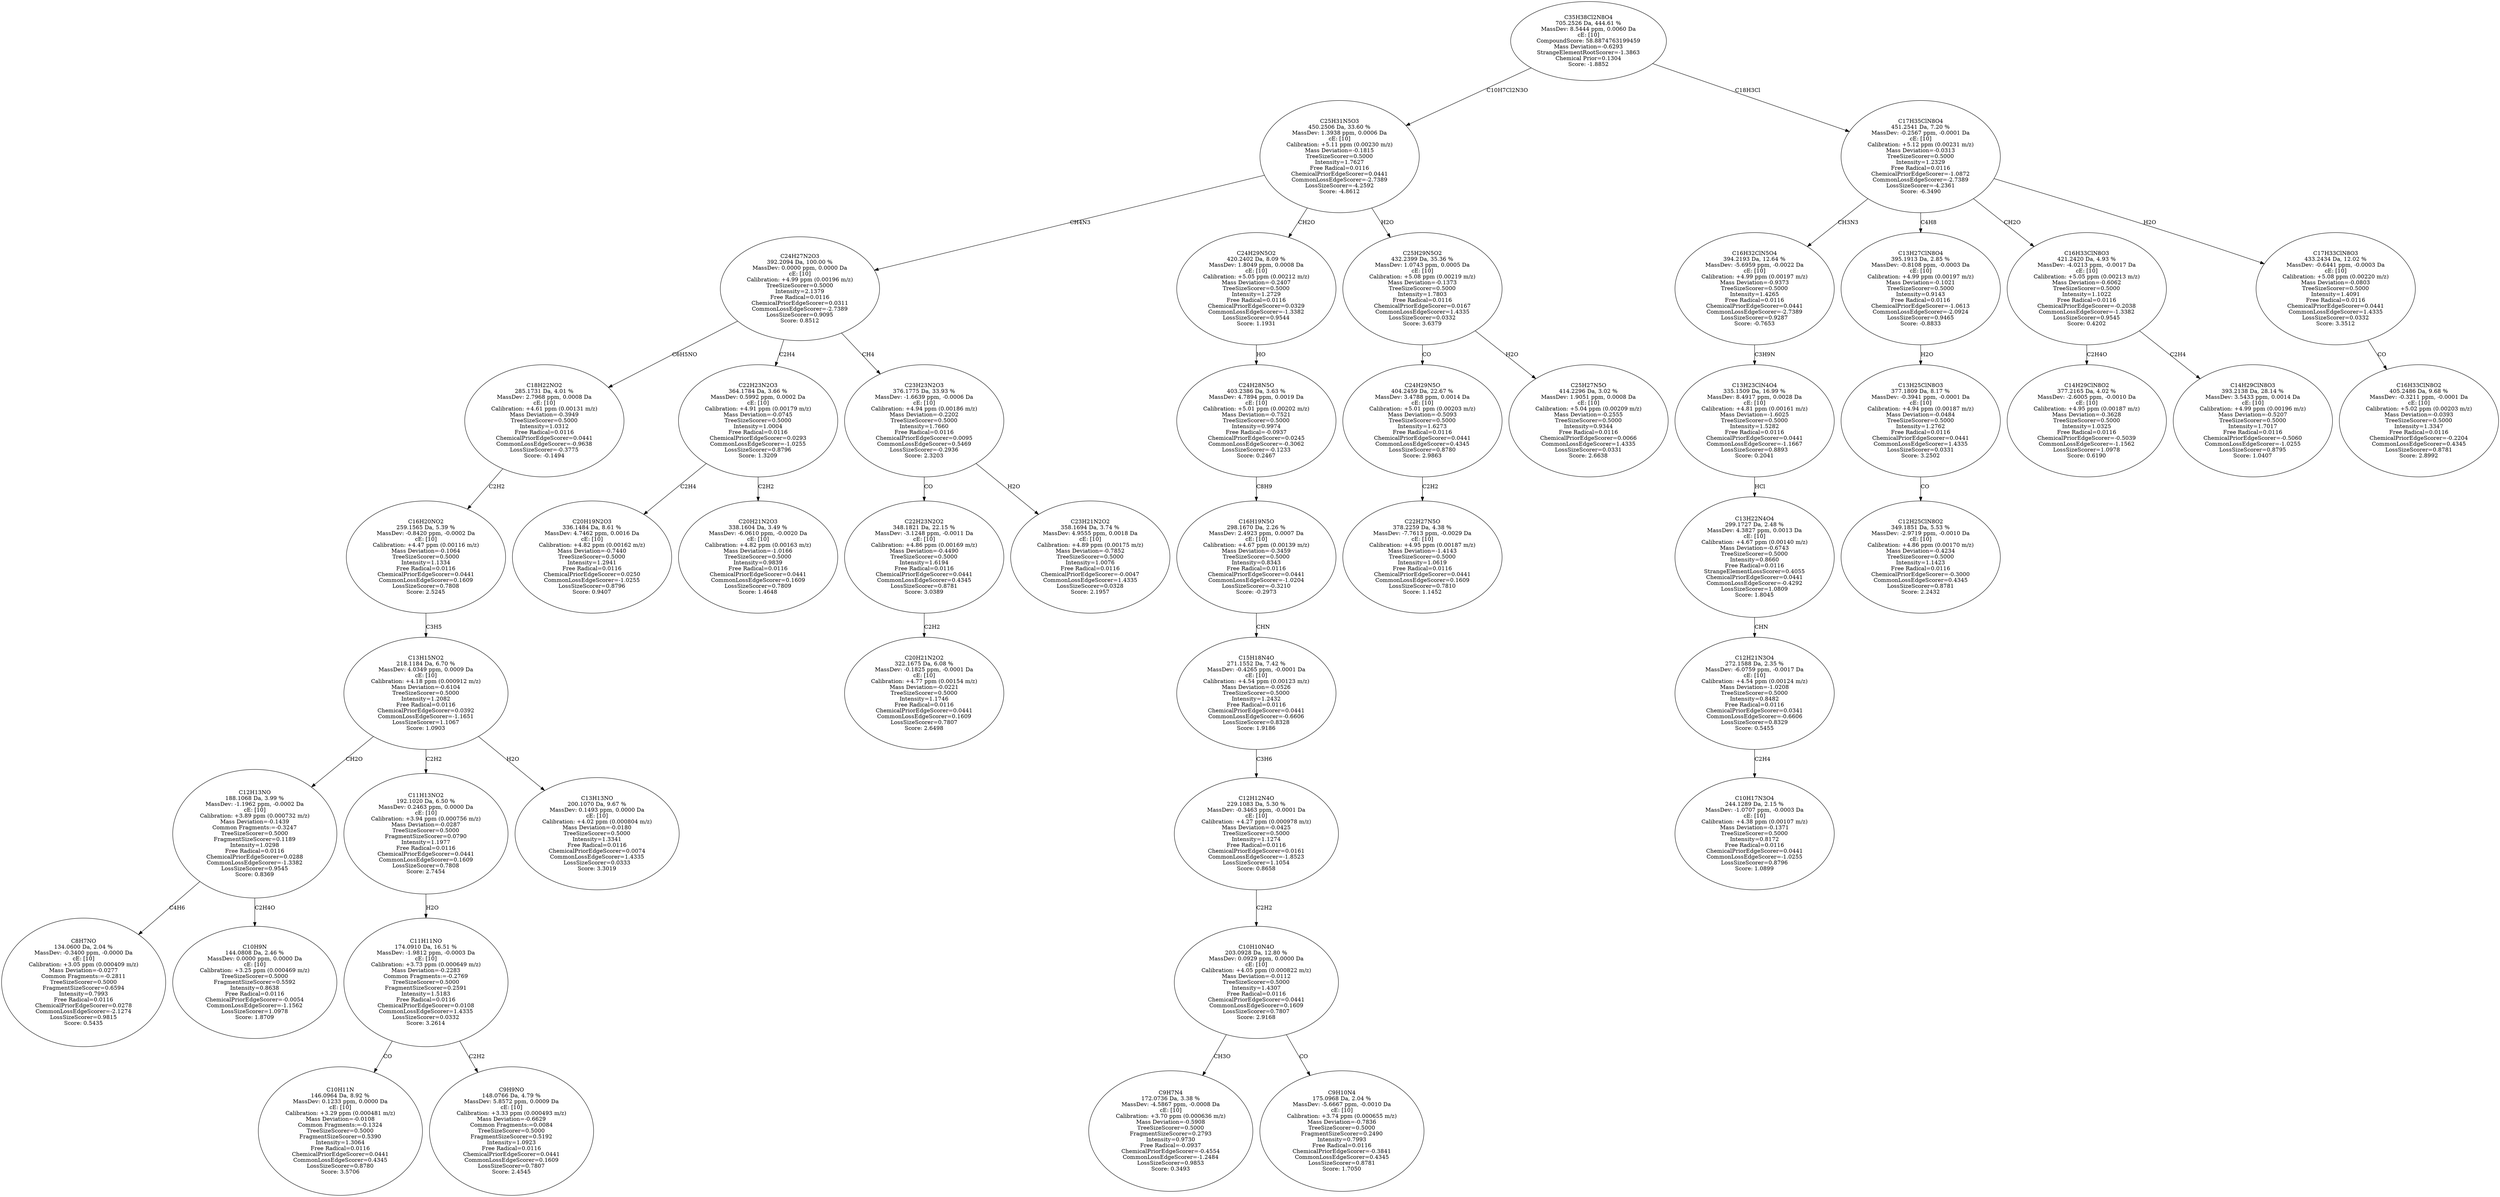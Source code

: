 strict digraph {
v1 [label="C8H7NO\n134.0600 Da, 2.04 %\nMassDev: -0.3400 ppm, -0.0000 Da\ncE: [10]\nCalibration: +3.05 ppm (0.000409 m/z)\nMass Deviation=-0.0277\nCommon Fragments:=-0.2811\nTreeSizeScorer=0.5000\nFragmentSizeScorer=0.6594\nIntensity=0.7993\nFree Radical=0.0116\nChemicalPriorEdgeScorer=0.0278\nCommonLossEdgeScorer=-2.1274\nLossSizeScorer=0.9815\nScore: 0.5435"];
v2 [label="C10H9N\n144.0808 Da, 2.46 %\nMassDev: 0.0000 ppm, 0.0000 Da\ncE: [10]\nCalibration: +3.25 ppm (0.000469 m/z)\nTreeSizeScorer=0.5000\nFragmentSizeScorer=0.5592\nIntensity=0.8638\nFree Radical=0.0116\nChemicalPriorEdgeScorer=-0.0054\nCommonLossEdgeScorer=-1.1562\nLossSizeScorer=1.0978\nScore: 1.8709"];
v3 [label="C12H13NO\n188.1068 Da, 3.99 %\nMassDev: -1.1962 ppm, -0.0002 Da\ncE: [10]\nCalibration: +3.89 ppm (0.000732 m/z)\nMass Deviation=-0.1439\nCommon Fragments:=-0.3247\nTreeSizeScorer=0.5000\nFragmentSizeScorer=0.1189\nIntensity=1.0298\nFree Radical=0.0116\nChemicalPriorEdgeScorer=0.0288\nCommonLossEdgeScorer=-1.3382\nLossSizeScorer=0.9545\nScore: 0.8369"];
v4 [label="C10H11N\n146.0964 Da, 8.92 %\nMassDev: 0.1233 ppm, 0.0000 Da\ncE: [10]\nCalibration: +3.29 ppm (0.000481 m/z)\nMass Deviation=-0.0108\nCommon Fragments:=-0.1324\nTreeSizeScorer=0.5000\nFragmentSizeScorer=0.5390\nIntensity=1.3064\nFree Radical=0.0116\nChemicalPriorEdgeScorer=0.0441\nCommonLossEdgeScorer=0.4345\nLossSizeScorer=0.8780\nScore: 3.5706"];
v5 [label="C9H9NO\n148.0766 Da, 4.79 %\nMassDev: 5.8572 ppm, 0.0009 Da\ncE: [10]\nCalibration: +3.33 ppm (0.000493 m/z)\nMass Deviation=-0.6629\nCommon Fragments:=0.0084\nTreeSizeScorer=0.5000\nFragmentSizeScorer=0.5192\nIntensity=1.0923\nFree Radical=0.0116\nChemicalPriorEdgeScorer=0.0441\nCommonLossEdgeScorer=0.1609\nLossSizeScorer=0.7807\nScore: 2.4545"];
v6 [label="C11H11NO\n174.0910 Da, 16.51 %\nMassDev: -1.9812 ppm, -0.0003 Da\ncE: [10]\nCalibration: +3.73 ppm (0.000649 m/z)\nMass Deviation=-0.2283\nCommon Fragments:=-0.2769\nTreeSizeScorer=0.5000\nFragmentSizeScorer=0.2591\nIntensity=1.5183\nFree Radical=0.0116\nChemicalPriorEdgeScorer=0.0108\nCommonLossEdgeScorer=1.4335\nLossSizeScorer=0.0332\nScore: 3.2614"];
v7 [label="C11H13NO2\n192.1020 Da, 6.50 %\nMassDev: 0.2463 ppm, 0.0000 Da\ncE: [10]\nCalibration: +3.94 ppm (0.000756 m/z)\nMass Deviation=-0.0287\nTreeSizeScorer=0.5000\nFragmentSizeScorer=0.0790\nIntensity=1.1977\nFree Radical=0.0116\nChemicalPriorEdgeScorer=0.0441\nCommonLossEdgeScorer=0.1609\nLossSizeScorer=0.7808\nScore: 2.7454"];
v8 [label="C13H13NO\n200.1070 Da, 9.67 %\nMassDev: 0.1493 ppm, 0.0000 Da\ncE: [10]\nCalibration: +4.02 ppm (0.000804 m/z)\nMass Deviation=-0.0180\nTreeSizeScorer=0.5000\nIntensity=1.3341\nFree Radical=0.0116\nChemicalPriorEdgeScorer=0.0074\nCommonLossEdgeScorer=1.4335\nLossSizeScorer=0.0333\nScore: 3.3019"];
v9 [label="C13H15NO2\n218.1184 Da, 6.70 %\nMassDev: 4.0349 ppm, 0.0009 Da\ncE: [10]\nCalibration: +4.18 ppm (0.000912 m/z)\nMass Deviation=-0.6104\nTreeSizeScorer=0.5000\nIntensity=1.2082\nFree Radical=0.0116\nChemicalPriorEdgeScorer=0.0392\nCommonLossEdgeScorer=-1.1651\nLossSizeScorer=1.1067\nScore: 1.0903"];
v10 [label="C16H20NO2\n259.1565 Da, 5.39 %\nMassDev: -0.8420 ppm, -0.0002 Da\ncE: [10]\nCalibration: +4.47 ppm (0.00116 m/z)\nMass Deviation=-0.1064\nTreeSizeScorer=0.5000\nIntensity=1.1334\nFree Radical=0.0116\nChemicalPriorEdgeScorer=0.0441\nCommonLossEdgeScorer=0.1609\nLossSizeScorer=0.7808\nScore: 2.5245"];
v11 [label="C18H22NO2\n285.1731 Da, 4.01 %\nMassDev: 2.7968 ppm, 0.0008 Da\ncE: [10]\nCalibration: +4.61 ppm (0.00131 m/z)\nMass Deviation=-0.3949\nTreeSizeScorer=0.5000\nIntensity=1.0312\nFree Radical=0.0116\nChemicalPriorEdgeScorer=0.0441\nCommonLossEdgeScorer=-0.9638\nLossSizeScorer=-0.3775\nScore: -0.1494"];
v12 [label="C20H19N2O3\n336.1484 Da, 8.61 %\nMassDev: 4.7462 ppm, 0.0016 Da\ncE: [10]\nCalibration: +4.82 ppm (0.00162 m/z)\nMass Deviation=-0.7440\nTreeSizeScorer=0.5000\nIntensity=1.2941\nFree Radical=0.0116\nChemicalPriorEdgeScorer=0.0250\nCommonLossEdgeScorer=-1.0255\nLossSizeScorer=0.8796\nScore: 0.9407"];
v13 [label="C20H21N2O3\n338.1604 Da, 3.49 %\nMassDev: -6.0610 ppm, -0.0020 Da\ncE: [10]\nCalibration: +4.82 ppm (0.00163 m/z)\nMass Deviation=-1.0166\nTreeSizeScorer=0.5000\nIntensity=0.9839\nFree Radical=0.0116\nChemicalPriorEdgeScorer=0.0441\nCommonLossEdgeScorer=0.1609\nLossSizeScorer=0.7809\nScore: 1.4648"];
v14 [label="C22H23N2O3\n364.1784 Da, 3.66 %\nMassDev: 0.5992 ppm, 0.0002 Da\ncE: [10]\nCalibration: +4.91 ppm (0.00179 m/z)\nMass Deviation=-0.0745\nTreeSizeScorer=0.5000\nIntensity=1.0004\nFree Radical=0.0116\nChemicalPriorEdgeScorer=0.0293\nCommonLossEdgeScorer=-1.0255\nLossSizeScorer=0.8796\nScore: 1.3209"];
v15 [label="C20H21N2O2\n322.1675 Da, 6.08 %\nMassDev: -0.1825 ppm, -0.0001 Da\ncE: [10]\nCalibration: +4.77 ppm (0.00154 m/z)\nMass Deviation=-0.0221\nTreeSizeScorer=0.5000\nIntensity=1.1746\nFree Radical=0.0116\nChemicalPriorEdgeScorer=0.0441\nCommonLossEdgeScorer=0.1609\nLossSizeScorer=0.7807\nScore: 2.6498"];
v16 [label="C22H23N2O2\n348.1821 Da, 22.15 %\nMassDev: -3.1248 ppm, -0.0011 Da\ncE: [10]\nCalibration: +4.86 ppm (0.00169 m/z)\nMass Deviation=-0.4490\nTreeSizeScorer=0.5000\nIntensity=1.6194\nFree Radical=0.0116\nChemicalPriorEdgeScorer=0.0441\nCommonLossEdgeScorer=0.4345\nLossSizeScorer=0.8781\nScore: 3.0389"];
v17 [label="C23H21N2O2\n358.1694 Da, 3.74 %\nMassDev: 4.9555 ppm, 0.0018 Da\ncE: [10]\nCalibration: +4.89 ppm (0.00175 m/z)\nMass Deviation=-0.7852\nTreeSizeScorer=0.5000\nIntensity=1.0076\nFree Radical=0.0116\nChemicalPriorEdgeScorer=-0.0047\nCommonLossEdgeScorer=1.4335\nLossSizeScorer=0.0328\nScore: 2.1957"];
v18 [label="C23H23N2O3\n376.1775 Da, 33.93 %\nMassDev: -1.6639 ppm, -0.0006 Da\ncE: [10]\nCalibration: +4.94 ppm (0.00186 m/z)\nMass Deviation=-0.2202\nTreeSizeScorer=0.5000\nIntensity=1.7660\nFree Radical=0.0116\nChemicalPriorEdgeScorer=0.0095\nCommonLossEdgeScorer=0.5469\nLossSizeScorer=-0.2936\nScore: 2.3203"];
v19 [label="C24H27N2O3\n392.2094 Da, 100.00 %\nMassDev: 0.0000 ppm, 0.0000 Da\ncE: [10]\nCalibration: +4.99 ppm (0.00196 m/z)\nTreeSizeScorer=0.5000\nIntensity=2.1379\nFree Radical=0.0116\nChemicalPriorEdgeScorer=0.0311\nCommonLossEdgeScorer=-2.7389\nLossSizeScorer=0.9095\nScore: 0.8512"];
v20 [label="C9H7N4\n172.0736 Da, 3.38 %\nMassDev: -4.5867 ppm, -0.0008 Da\ncE: [10]\nCalibration: +3.70 ppm (0.000636 m/z)\nMass Deviation=-0.5908\nTreeSizeScorer=0.5000\nFragmentSizeScorer=0.2793\nIntensity=0.9730\nFree Radical=-0.0937\nChemicalPriorEdgeScorer=-0.4554\nCommonLossEdgeScorer=-1.2484\nLossSizeScorer=0.9853\nScore: 0.3493"];
v21 [label="C9H10N4\n175.0968 Da, 2.04 %\nMassDev: -5.6667 ppm, -0.0010 Da\ncE: [10]\nCalibration: +3.74 ppm (0.000655 m/z)\nMass Deviation=-0.7836\nTreeSizeScorer=0.5000\nFragmentSizeScorer=0.2490\nIntensity=0.7993\nFree Radical=0.0116\nChemicalPriorEdgeScorer=-0.3841\nCommonLossEdgeScorer=0.4345\nLossSizeScorer=0.8781\nScore: 1.7050"];
v22 [label="C10H10N4O\n203.0928 Da, 12.80 %\nMassDev: 0.0929 ppm, 0.0000 Da\ncE: [10]\nCalibration: +4.05 ppm (0.000822 m/z)\nMass Deviation=-0.0112\nTreeSizeScorer=0.5000\nIntensity=1.4307\nFree Radical=0.0116\nChemicalPriorEdgeScorer=0.0441\nCommonLossEdgeScorer=0.1609\nLossSizeScorer=0.7807\nScore: 2.9168"];
v23 [label="C12H12N4O\n229.1083 Da, 5.30 %\nMassDev: -0.3463 ppm, -0.0001 Da\ncE: [10]\nCalibration: +4.27 ppm (0.000978 m/z)\nMass Deviation=-0.0425\nTreeSizeScorer=0.5000\nIntensity=1.1274\nFree Radical=0.0116\nChemicalPriorEdgeScorer=0.0161\nCommonLossEdgeScorer=-1.8523\nLossSizeScorer=1.1054\nScore: 0.8658"];
v24 [label="C15H18N4O\n271.1552 Da, 7.42 %\nMassDev: -0.4265 ppm, -0.0001 Da\ncE: [10]\nCalibration: +4.54 ppm (0.00123 m/z)\nMass Deviation=-0.0526\nTreeSizeScorer=0.5000\nIntensity=1.2432\nFree Radical=0.0116\nChemicalPriorEdgeScorer=0.0441\nCommonLossEdgeScorer=-0.6606\nLossSizeScorer=0.8328\nScore: 1.9186"];
v25 [label="C16H19N5O\n298.1670 Da, 2.26 %\nMassDev: 2.4923 ppm, 0.0007 Da\ncE: [10]\nCalibration: +4.67 ppm (0.00139 m/z)\nMass Deviation=-0.3459\nTreeSizeScorer=0.5000\nIntensity=0.8343\nFree Radical=0.0116\nChemicalPriorEdgeScorer=0.0441\nCommonLossEdgeScorer=-1.0204\nLossSizeScorer=-0.3210\nScore: -0.2973"];
v26 [label="C24H28N5O\n403.2386 Da, 3.63 %\nMassDev: 4.7894 ppm, 0.0019 Da\ncE: [10]\nCalibration: +5.01 ppm (0.00202 m/z)\nMass Deviation=-0.7521\nTreeSizeScorer=0.5000\nIntensity=0.9974\nFree Radical=-0.0937\nChemicalPriorEdgeScorer=0.0245\nCommonLossEdgeScorer=-0.3062\nLossSizeScorer=-0.1233\nScore: 0.2467"];
v27 [label="C24H29N5O2\n420.2402 Da, 8.09 %\nMassDev: 1.8049 ppm, 0.0008 Da\ncE: [10]\nCalibration: +5.05 ppm (0.00212 m/z)\nMass Deviation=-0.2407\nTreeSizeScorer=0.5000\nIntensity=1.2729\nFree Radical=0.0116\nChemicalPriorEdgeScorer=0.0329\nCommonLossEdgeScorer=-1.3382\nLossSizeScorer=0.9544\nScore: 1.1931"];
v28 [label="C22H27N5O\n378.2259 Da, 4.38 %\nMassDev: -7.7613 ppm, -0.0029 Da\ncE: [10]\nCalibration: +4.95 ppm (0.00187 m/z)\nMass Deviation=-1.4143\nTreeSizeScorer=0.5000\nIntensity=1.0619\nFree Radical=0.0116\nChemicalPriorEdgeScorer=0.0441\nCommonLossEdgeScorer=0.1609\nLossSizeScorer=0.7810\nScore: 1.1452"];
v29 [label="C24H29N5O\n404.2459 Da, 22.67 %\nMassDev: 3.4788 ppm, 0.0014 Da\ncE: [10]\nCalibration: +5.01 ppm (0.00203 m/z)\nMass Deviation=-0.5093\nTreeSizeScorer=0.5000\nIntensity=1.6273\nFree Radical=0.0116\nChemicalPriorEdgeScorer=0.0441\nCommonLossEdgeScorer=0.4345\nLossSizeScorer=0.8780\nScore: 2.9863"];
v30 [label="C25H27N5O\n414.2296 Da, 3.02 %\nMassDev: 1.9051 ppm, 0.0008 Da\ncE: [10]\nCalibration: +5.04 ppm (0.00209 m/z)\nMass Deviation=-0.2555\nTreeSizeScorer=0.5000\nIntensity=0.9344\nFree Radical=0.0116\nChemicalPriorEdgeScorer=0.0066\nCommonLossEdgeScorer=1.4335\nLossSizeScorer=0.0331\nScore: 2.6638"];
v31 [label="C25H29N5O2\n432.2399 Da, 35.36 %\nMassDev: 1.0743 ppm, 0.0005 Da\ncE: [10]\nCalibration: +5.08 ppm (0.00219 m/z)\nMass Deviation=-0.1373\nTreeSizeScorer=0.5000\nIntensity=1.7803\nFree Radical=0.0116\nChemicalPriorEdgeScorer=0.0167\nCommonLossEdgeScorer=1.4335\nLossSizeScorer=0.0332\nScore: 3.6379"];
v32 [label="C25H31N5O3\n450.2506 Da, 33.60 %\nMassDev: 1.3938 ppm, 0.0006 Da\ncE: [10]\nCalibration: +5.11 ppm (0.00230 m/z)\nMass Deviation=-0.1815\nTreeSizeScorer=0.5000\nIntensity=1.7627\nFree Radical=0.0116\nChemicalPriorEdgeScorer=0.0441\nCommonLossEdgeScorer=-2.7389\nLossSizeScorer=-4.2592\nScore: -4.8612"];
v33 [label="C10H17N3O4\n244.1289 Da, 2.15 %\nMassDev: -1.0707 ppm, -0.0003 Da\ncE: [10]\nCalibration: +4.38 ppm (0.00107 m/z)\nMass Deviation=-0.1371\nTreeSizeScorer=0.5000\nIntensity=0.8172\nFree Radical=0.0116\nChemicalPriorEdgeScorer=0.0441\nCommonLossEdgeScorer=-1.0255\nLossSizeScorer=0.8796\nScore: 1.0899"];
v34 [label="C12H21N3O4\n272.1588 Da, 2.35 %\nMassDev: -6.0759 ppm, -0.0017 Da\ncE: [10]\nCalibration: +4.54 ppm (0.00124 m/z)\nMass Deviation=-1.0208\nTreeSizeScorer=0.5000\nIntensity=0.8482\nFree Radical=0.0116\nChemicalPriorEdgeScorer=0.0341\nCommonLossEdgeScorer=-0.6606\nLossSizeScorer=0.8329\nScore: 0.5455"];
v35 [label="C13H22N4O4\n299.1727 Da, 2.48 %\nMassDev: 4.3827 ppm, 0.0013 Da\ncE: [10]\nCalibration: +4.67 ppm (0.00140 m/z)\nMass Deviation=-0.6743\nTreeSizeScorer=0.5000\nIntensity=0.8660\nFree Radical=0.0116\nStrangeElementLossScorer=0.4055\nChemicalPriorEdgeScorer=0.0441\nCommonLossEdgeScorer=-0.4292\nLossSizeScorer=1.0809\nScore: 1.8045"];
v36 [label="C13H23ClN4O4\n335.1509 Da, 16.99 %\nMassDev: 8.4917 ppm, 0.0028 Da\ncE: [10]\nCalibration: +4.81 ppm (0.00161 m/z)\nMass Deviation=-1.6025\nTreeSizeScorer=0.5000\nIntensity=1.5282\nFree Radical=0.0116\nChemicalPriorEdgeScorer=0.0441\nCommonLossEdgeScorer=-1.1667\nLossSizeScorer=0.8893\nScore: 0.2041"];
v37 [label="C16H32ClN5O4\n394.2193 Da, 12.64 %\nMassDev: -5.6959 ppm, -0.0022 Da\ncE: [10]\nCalibration: +4.99 ppm (0.00197 m/z)\nMass Deviation=-0.9373\nTreeSizeScorer=0.5000\nIntensity=1.4265\nFree Radical=0.0116\nChemicalPriorEdgeScorer=0.0441\nCommonLossEdgeScorer=-2.7389\nLossSizeScorer=0.9287\nScore: -0.7653"];
v38 [label="C12H25ClN8O2\n349.1851 Da, 5.53 %\nMassDev: -2.9719 ppm, -0.0010 Da\ncE: [10]\nCalibration: +4.86 ppm (0.00170 m/z)\nMass Deviation=-0.4234\nTreeSizeScorer=0.5000\nIntensity=1.1423\nFree Radical=0.0116\nChemicalPriorEdgeScorer=-0.3000\nCommonLossEdgeScorer=0.4345\nLossSizeScorer=0.8781\nScore: 2.2432"];
v39 [label="C13H25ClN8O3\n377.1809 Da, 8.17 %\nMassDev: -0.3941 ppm, -0.0001 Da\ncE: [10]\nCalibration: +4.94 ppm (0.00187 m/z)\nMass Deviation=-0.0484\nTreeSizeScorer=0.5000\nIntensity=1.2762\nFree Radical=0.0116\nChemicalPriorEdgeScorer=0.0441\nCommonLossEdgeScorer=1.4335\nLossSizeScorer=0.0331\nScore: 3.2502"];
v40 [label="C13H27ClN8O4\n395.1913 Da, 2.85 %\nMassDev: -0.8108 ppm, -0.0003 Da\ncE: [10]\nCalibration: +4.99 ppm (0.00197 m/z)\nMass Deviation=-0.1021\nTreeSizeScorer=0.5000\nIntensity=0.9143\nFree Radical=0.0116\nChemicalPriorEdgeScorer=-1.0613\nCommonLossEdgeScorer=-2.0924\nLossSizeScorer=0.9465\nScore: -0.8833"];
v41 [label="C14H29ClN8O2\n377.2165 Da, 4.02 %\nMassDev: -2.6005 ppm, -0.0010 Da\ncE: [10]\nCalibration: +4.95 ppm (0.00187 m/z)\nMass Deviation=-0.3628\nTreeSizeScorer=0.5000\nIntensity=1.0325\nFree Radical=0.0116\nChemicalPriorEdgeScorer=-0.5039\nCommonLossEdgeScorer=-1.1562\nLossSizeScorer=1.0978\nScore: 0.6190"];
v42 [label="C14H29ClN8O3\n393.2138 Da, 28.14 %\nMassDev: 3.5433 ppm, 0.0014 Da\ncE: [10]\nCalibration: +4.99 ppm (0.00196 m/z)\nMass Deviation=-0.5207\nTreeSizeScorer=0.5000\nIntensity=1.7017\nFree Radical=0.0116\nChemicalPriorEdgeScorer=-0.5060\nCommonLossEdgeScorer=-1.0255\nLossSizeScorer=0.8795\nScore: 1.0407"];
v43 [label="C16H33ClN8O3\n421.2420 Da, 4.93 %\nMassDev: -4.0213 ppm, -0.0017 Da\ncE: [10]\nCalibration: +5.05 ppm (0.00213 m/z)\nMass Deviation=-0.6062\nTreeSizeScorer=0.5000\nIntensity=1.1022\nFree Radical=0.0116\nChemicalPriorEdgeScorer=-0.2038\nCommonLossEdgeScorer=-1.3382\nLossSizeScorer=0.9545\nScore: 0.4202"];
v44 [label="C16H33ClN8O2\n405.2486 Da, 9.68 %\nMassDev: -0.3211 ppm, -0.0001 Da\ncE: [10]\nCalibration: +5.02 ppm (0.00203 m/z)\nMass Deviation=-0.0393\nTreeSizeScorer=0.5000\nIntensity=1.3347\nFree Radical=0.0116\nChemicalPriorEdgeScorer=-0.2204\nCommonLossEdgeScorer=0.4345\nLossSizeScorer=0.8781\nScore: 2.8992"];
v45 [label="C17H33ClN8O3\n433.2434 Da, 12.02 %\nMassDev: -0.6441 ppm, -0.0003 Da\ncE: [10]\nCalibration: +5.08 ppm (0.00220 m/z)\nMass Deviation=-0.0803\nTreeSizeScorer=0.5000\nIntensity=1.4091\nFree Radical=0.0116\nChemicalPriorEdgeScorer=0.0441\nCommonLossEdgeScorer=1.4335\nLossSizeScorer=0.0332\nScore: 3.3512"];
v46 [label="C17H35ClN8O4\n451.2541 Da, 7.20 %\nMassDev: -0.2567 ppm, -0.0001 Da\ncE: [10]\nCalibration: +5.12 ppm (0.00231 m/z)\nMass Deviation=-0.0313\nTreeSizeScorer=0.5000\nIntensity=1.2329\nFree Radical=0.0116\nChemicalPriorEdgeScorer=-1.0872\nCommonLossEdgeScorer=-2.7389\nLossSizeScorer=-4.2361\nScore: -6.3490"];
v47 [label="C35H38Cl2N8O4\n705.2526 Da, 444.61 %\nMassDev: 8.5444 ppm, 0.0060 Da\ncE: [10]\nCompoundScore: 58.8874763199459\nMass Deviation=-0.6293\nStrangeElementRootScorer=-1.3863\nChemical Prior=0.1304\nScore: -1.8852"];
v3 -> v1 [label="C4H6"];
v3 -> v2 [label="C2H4O"];
v9 -> v3 [label="CH2O"];
v6 -> v4 [label="CO"];
v6 -> v5 [label="C2H2"];
v7 -> v6 [label="H2O"];
v9 -> v7 [label="C2H2"];
v9 -> v8 [label="H2O"];
v10 -> v9 [label="C3H5"];
v11 -> v10 [label="C2H2"];
v19 -> v11 [label="C6H5NO"];
v14 -> v12 [label="C2H4"];
v14 -> v13 [label="C2H2"];
v19 -> v14 [label="C2H4"];
v16 -> v15 [label="C2H2"];
v18 -> v16 [label="CO"];
v18 -> v17 [label="H2O"];
v19 -> v18 [label="CH4"];
v32 -> v19 [label="CH4N3"];
v22 -> v20 [label="CH3O"];
v22 -> v21 [label="CO"];
v23 -> v22 [label="C2H2"];
v24 -> v23 [label="C3H6"];
v25 -> v24 [label="CHN"];
v26 -> v25 [label="C8H9"];
v27 -> v26 [label="HO"];
v32 -> v27 [label="CH2O"];
v29 -> v28 [label="C2H2"];
v31 -> v29 [label="CO"];
v31 -> v30 [label="H2O"];
v32 -> v31 [label="H2O"];
v47 -> v32 [label="C10H7Cl2N3O"];
v34 -> v33 [label="C2H4"];
v35 -> v34 [label="CHN"];
v36 -> v35 [label="HCl"];
v37 -> v36 [label="C3H9N"];
v46 -> v37 [label="CH3N3"];
v39 -> v38 [label="CO"];
v40 -> v39 [label="H2O"];
v46 -> v40 [label="C4H8"];
v43 -> v41 [label="C2H4O"];
v43 -> v42 [label="C2H4"];
v46 -> v43 [label="CH2O"];
v45 -> v44 [label="CO"];
v46 -> v45 [label="H2O"];
v47 -> v46 [label="C18H3Cl"];
}